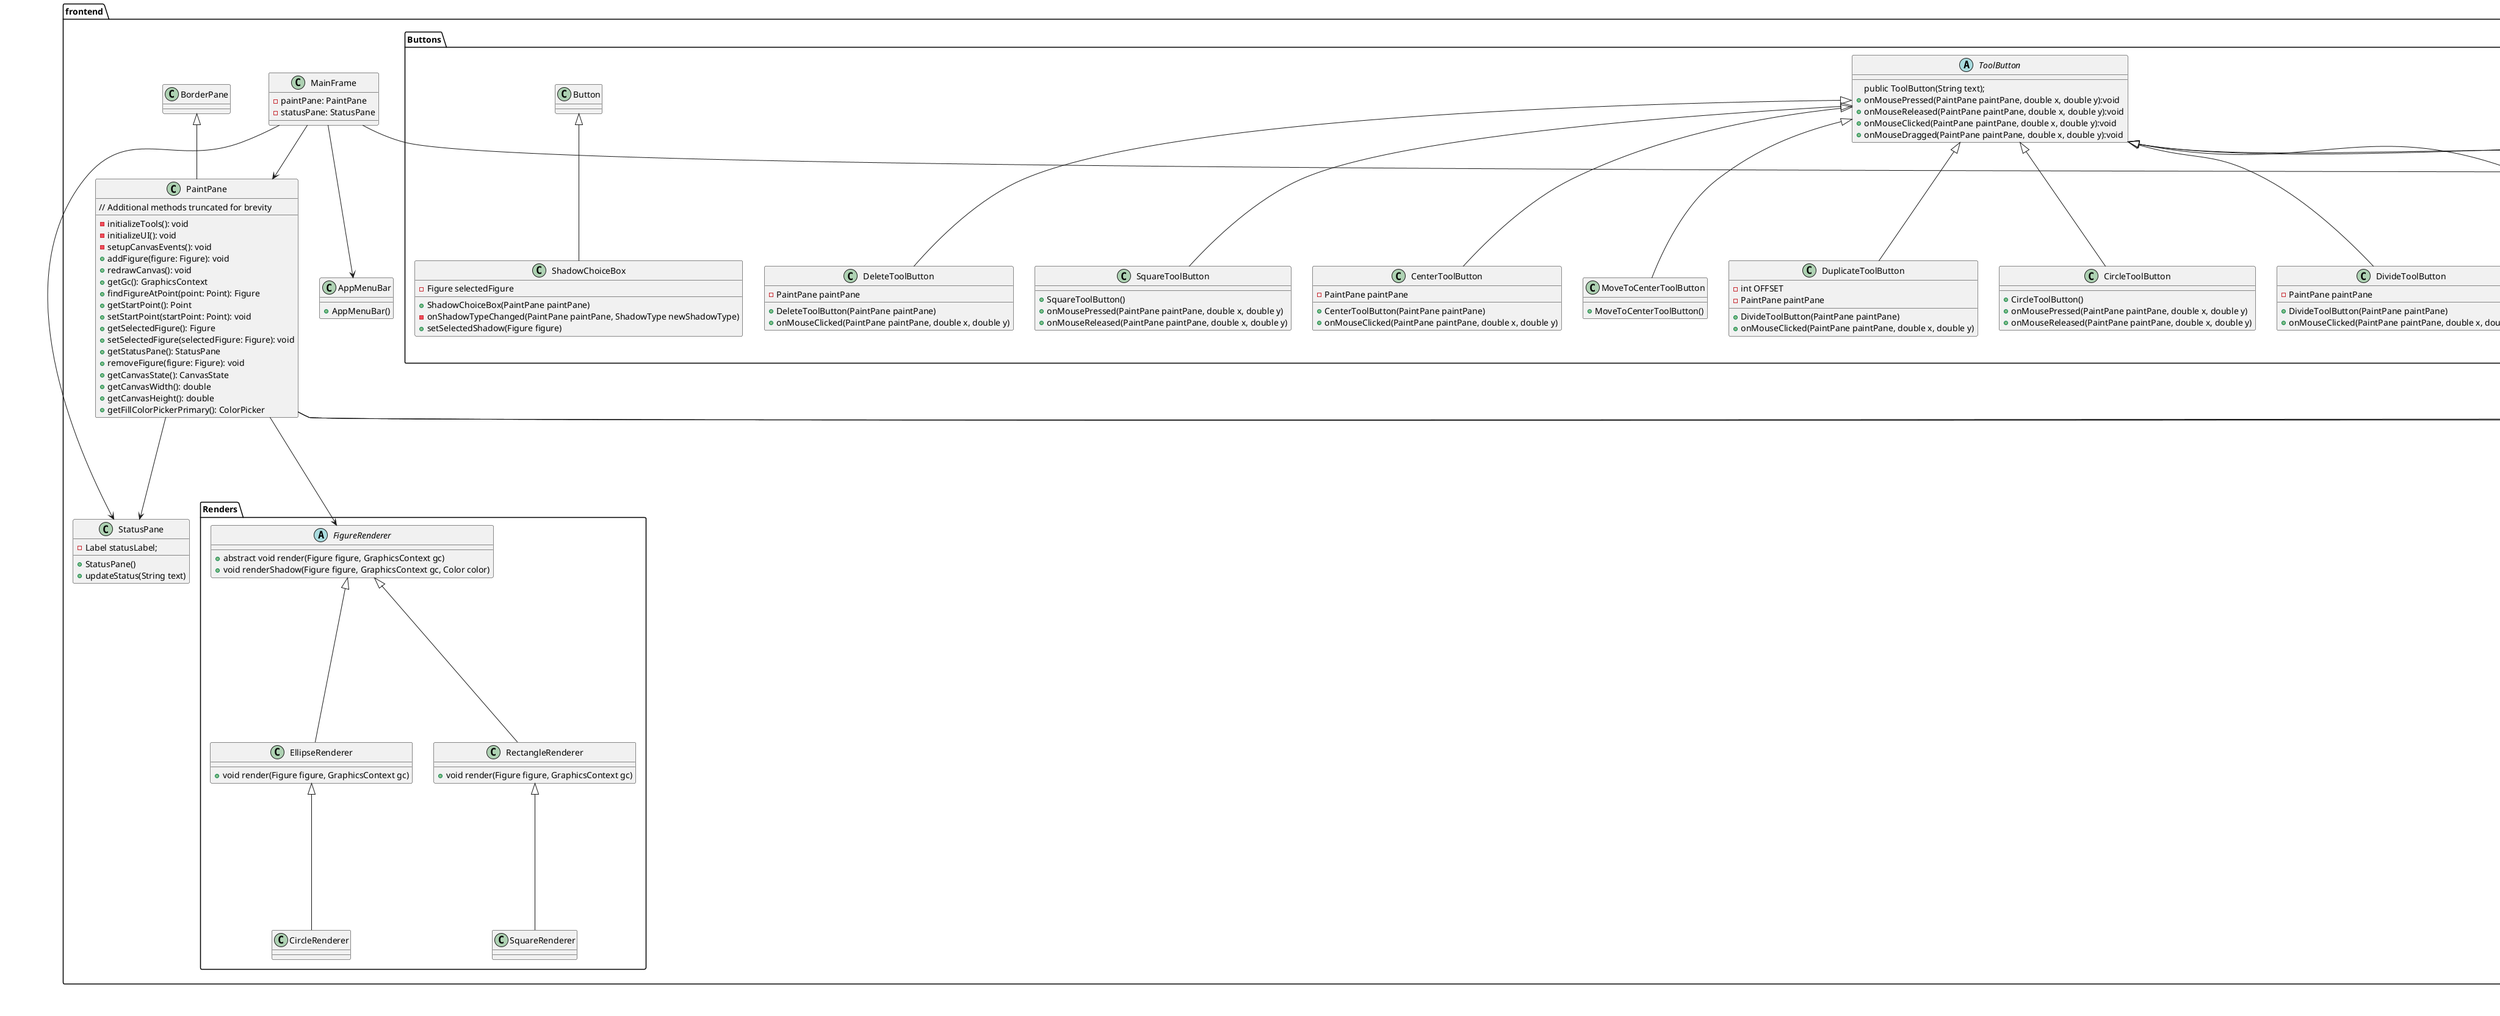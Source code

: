 @startuml

package backend.model {
    class Point {
        - double x
        - double y
        + double getX()
        + double getY()
        + void setX(double x)
        + void setY(double y)
        + String toString()
    }

    abstract class Figure {
        - Point startPoint
        - Point endPoint
        + Figure(Point startPoint, Point endPoint)
        + String toString()
        + Point getStartPoint()
        + Point getEndPoint()
        + abstract double area()
        + abstract double perimeter()
        + abstract void draw(double diffX, double diffY)
        + abstract boolean containsPoint(Point point)
    }

    class Ellipse extends Figure {
        - Point centerPoint
        - double sMayorAxis
        - double sMinorAxis
        + Ellipse(Point startPoint, Point endPoint)
        + String toString()
        + Point getCenterPoint()
        + double getsMayorAxis()
        + double getsMinorAxis()
        + void setsMayorAxis(double sMayorAxis)
        + void setsMinorAxis(double sMinorAxis)
        + double area()
        + double perimeter()
        + void draw(double diffX, double diffY)
        + boolean containsPoint(Point point)
        + Ellipse clone()
    }

    class Circle extends Ellipse {
        - double radius
        + Circle(Point startPoint, Point endPoint)
        + String toString()
        + double getRadius()
        + boolean containsPoint(Point point)
    }

    class Rectangle extends Figure {
        + Rectangle(Point startPoint, Point endPoint)
        + String toString()
        + double area()
        + double perimeter()
        + void draw(double diffX, double diffY)
        + boolean containsPoint(Point point)
    }

    class Square extends Rectangle {
        + Square(Point startPoint, Point endPoint)
        + String toString()
        + boolean containsPoint(Point point)
    }
}

package backend {
    class CanvasState {
        - List<Figure> list
        + void addFigure(Figure figure)
        + void removeFigure(Figure figure)
        + void clearCanvas()
    }

    abstract class ToolButton {
        + void onMousePressed(PaintPane paintPane, double x, double y)
        + void onMouseReleased(PaintPane paintPane, double x, double y)
    }

    class EllipseToolButton extends ToolButton {
        + EllipseToolButton()
        + void onMousePressed(PaintPane paintPane, double x, double y)
        + void onMouseReleased(PaintPane paintPane, double x, double y)
    }

    class MoveToCenterToolButton extends ToolButton {
        + MoveToCenterToolButton(PaintPane paintPane)
        + void onMouseClicked(PaintPane paintPane, double x, double y)
    }

    class RectangleToolButton extends ToolButton {
        + RectangleToolButton()
        + void onMousePressed(PaintPane paintPane, double x, double y)
        + void onMouseReleased(PaintPane paintPane, double x, double y)
    }

    class SelectionToolButton extends ToolButton {
        + SelectionToolButton()
        + void onMouseClicked(PaintPane paintPane, double x, double y)
    }

    class ShadowToolButton extends ChoiceBox {
    }

    class SquareToolButton extends ToolButton {
        + SquareToolButton()
        + void onMousePressed(PaintPane paintPane, double x, double y)
        + void onMouseReleased(PaintPane paintPane, double x, double y)
    }

    class CircleToolButton extends ToolButton {
        + CircleToolButton()
        + void onMousePressed(PaintPane paintPane, double x, double y)
        + void onMouseReleased(PaintPane paintPane, double x, double y)
    }

    class CenterToolButton extends ToolButton {
        + CenterToolButton(PaintPane paintPane)
        + void onMouseClicked(PaintPane paintPane, double x, double y)
    }
}



package frontend {
    class AppLauncher {
        +main(args: String[]): void
    }

    class MainFrame {
        -paintPane: PaintPane
        -statusPane: StatusPane
    }

    class PaintPane extends BorderPane {
        -initializeTools(): void
        -initializeUI(): void
        -setupCanvasEvents(): void
        +addFigure(figure: Figure): void
        +redrawCanvas(): void
        +getGc(): GraphicsContext
        +findFigureAtPoint(point: Point): Figure
        +getStartPoint(): Point
        +setStartPoint(startPoint: Point): void
        +getSelectedFigure(): Figure
        +setSelectedFigure(selectedFigure: Figure): void
        +getStatusPane(): StatusPane
        +removeFigure(figure: Figure): void
        +getCanvasState(): CanvasState
        +getCanvasWidth(): double
        +getCanvasHeight(): double
        +getFillColorPickerPrimary(): ColorPicker
        // Additional methods truncated for brevity
    }

    class StatusPane {
        -Label statusLabel;
        +StatusPane()
        +updateStatus(String text)
    }

    class AppMenuBar {
        +AppMenuBar()
    }

    package Buttons {
        abstract class ToolButton{
            public ToolButton(String text);
            +onMousePressed(PaintPane paintPane, double x, double y):void
            +onMouseReleased(PaintPane paintPane, double x, double y):void
            +onMouseClicked(PaintPane paintPane, double x, double y):void
            +onMouseDragged(PaintPane paintPane, double x, double y):void
        }

        class DeleteToolButton extends ToolButton {
            -PaintPane paintPane
            +DeleteToolButton(PaintPane paintPane)
            +onMouseClicked(PaintPane paintPane, double x, double y)
        }

        class SquareToolButton extends ToolButton {
            +SquareToolButton()
                        +onMousePressed(PaintPane paintPane, double x, double y)
                        +onMouseReleased(PaintPane paintPane, double x, double y)
        }

        class CenterToolButton extends ToolButton {
            -PaintPane paintPane
            +CenterToolButton(PaintPane paintPane)
            +onMouseClicked(PaintPane paintPane, double x, double y)
        }

        class MoveToCenterToolButton extends ToolButton {
            +MoveToCenterToolButton()
        }

        class ShadowChoiceBox extends Button {
            +ShadowChoiceBox(PaintPane paintPane)
            -onShadowTypeChanged(PaintPane paintPane, ShadowType newShadowType)
            -Figure selectedFigure
            +setSelectedShadow(Figure figure)
        }

        class DuplicateToolButton extends ToolButton {
            -int OFFSET
            -PaintPane paintPane
                        +DivideToolButton(PaintPane paintPane)
                        +onMouseClicked(PaintPane paintPane, double x, double y)
        }

        class CircleToolButton extends ToolButton {
            +CircleToolButton()
                        +onMousePressed(PaintPane paintPane, double x, double y)
                        +onMouseReleased(PaintPane paintPane, double x, double y)
        }

        class DivideToolButton extends ToolButton {
            -PaintPane paintPane
            +DivideToolButton(PaintPane paintPane)
            +onMouseClicked(PaintPane paintPane, double x, double y)
        }

        class EllipseToolButton extends ToolButton {
            +EllipseToolButton()
            +onMousePressed(PaintPane paintPane, double x, double y)
            +onMouseReleased(PaintPane paintPane, double x, double y)
        }

        class SelectionToolButton extends ToolButton {
            -double initialX
            -double initialY
            +SelectionToolButton()
            +onMousePressed(PaintPane paintPane, double x, double y)
            +onMouseReleased(PaintPane paintPane, double x, double y)
            +onMouseClicked(PaintPane paintPane, double x, double y)
            +onMouseDragged(PaintPane paintPane, double x, double y)

        }

        class RectangleToolButton extends ToolButton {
            +RectangleToolButton()
            +onMousePressed(PaintPane paintPane, double x, double y)
                        +onMouseReleased(PaintPane paintPane, double x, double y)
        }
    }

    package Renders {
        abstract class FigureRenderer {
            +abstract void render(Figure figure, GraphicsContext gc)
            +void renderShadow(Figure figure, GraphicsContext gc, Color color)
        }

        class CircleRenderer extends EllipseRenderer {
        }

        class SquareRenderer extends RectangleRenderer {
        }

        class RectangleRenderer extends FigureRenderer {
            +void render(Figure figure, GraphicsContext gc)
        }

        class EllipseRenderer extends FigureRenderer {
            +void render(Figure figure, GraphicsContext gc)
        }
    }
}

frontend.AppLauncher --> backend.CanvasState
frontend.MainFrame --> backend.CanvasState
frontend.PaintPane --> backend.CanvasState
frontend.PaintPane --> frontend.StatusPane
frontend.MainFrame --> frontend.PaintPane
frontend.MainFrame --> frontend.AppMenuBar
frontend.MainFrame --> frontend.StatusPane
frontend.PaintPane --> backend.model.Figure
frontend.PaintPane --> backend.model.Point
frontend.PaintPane --> frontend.Renders.FigureRenderer

@enduml
